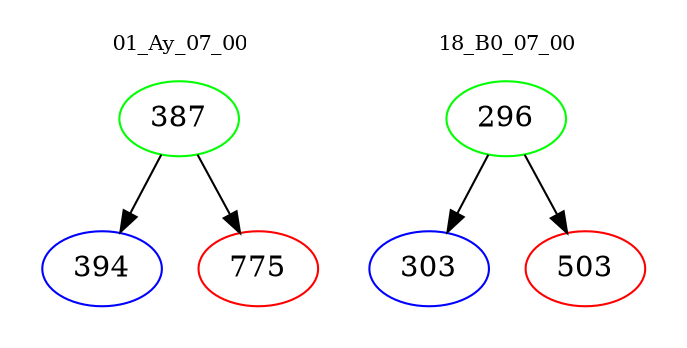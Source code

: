 digraph{
subgraph cluster_0 {
color = white
label = "01_Ay_07_00";
fontsize=10;
T0_387 [label="387", color="green"]
T0_387 -> T0_394 [color="black"]
T0_394 [label="394", color="blue"]
T0_387 -> T0_775 [color="black"]
T0_775 [label="775", color="red"]
}
subgraph cluster_1 {
color = white
label = "18_B0_07_00";
fontsize=10;
T1_296 [label="296", color="green"]
T1_296 -> T1_303 [color="black"]
T1_303 [label="303", color="blue"]
T1_296 -> T1_503 [color="black"]
T1_503 [label="503", color="red"]
}
}
